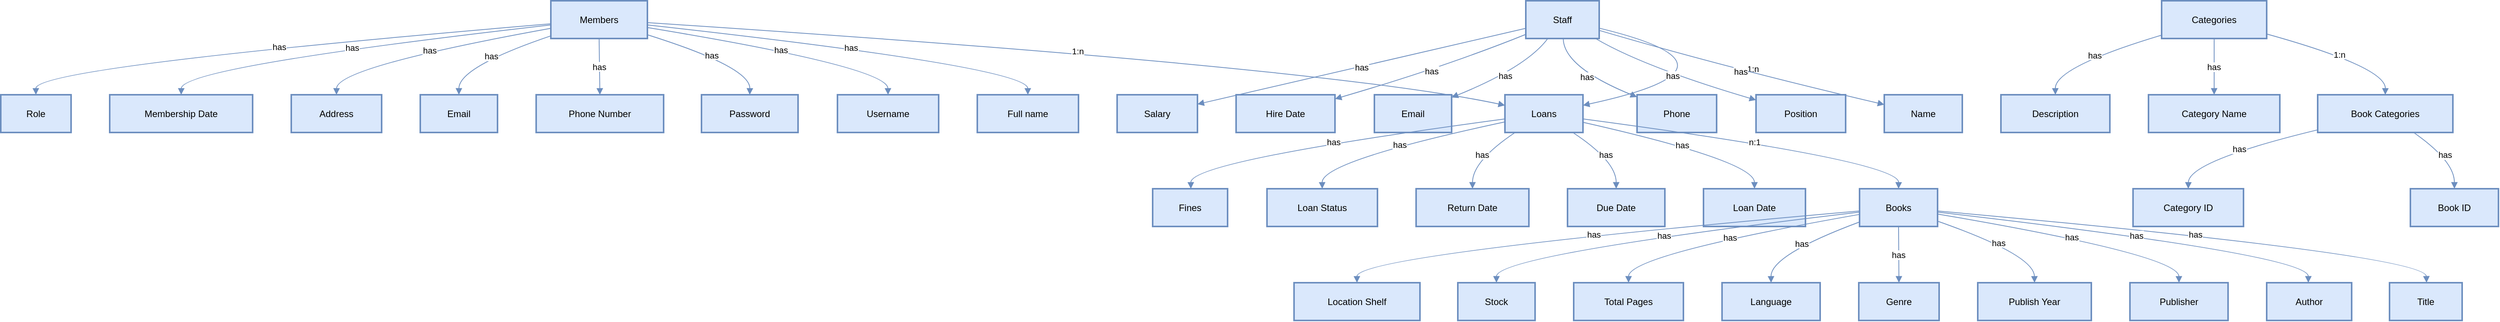 <mxfile version="24.7.17">
  <diagram name="Halaman-1" id="bVL-AQJpWsdC2754ss1q">
    <mxGraphModel grid="1" page="1" gridSize="10" guides="1" tooltips="1" connect="1" arrows="1" fold="1" pageScale="1" pageWidth="827" pageHeight="1169" math="0" shadow="0">
      <root>
        <mxCell id="0" />
        <mxCell id="1" parent="0" />
        <mxCell id="RF5eV9zY0-kpTHiVYETu-1" value="Members" style="whiteSpace=wrap;strokeWidth=2;fillColor=#dae8fc;strokeColor=#6c8ebf;" vertex="1" parent="1">
          <mxGeometry x="732" y="20" width="125" height="49" as="geometry" />
        </mxCell>
        <mxCell id="RF5eV9zY0-kpTHiVYETu-2" value="Loans" style="whiteSpace=wrap;strokeWidth=2;fillColor=#dae8fc;strokeColor=#6c8ebf;" vertex="1" parent="1">
          <mxGeometry x="1967" y="142" width="101" height="49" as="geometry" />
        </mxCell>
        <mxCell id="RF5eV9zY0-kpTHiVYETu-3" value="Full name" style="whiteSpace=wrap;strokeWidth=2;fillColor=#dae8fc;strokeColor=#6c8ebf;" vertex="1" parent="1">
          <mxGeometry x="1284" y="142" width="131" height="49" as="geometry" />
        </mxCell>
        <mxCell id="RF5eV9zY0-kpTHiVYETu-4" value="Username" style="whiteSpace=wrap;strokeWidth=2;fillColor=#dae8fc;strokeColor=#6c8ebf;" vertex="1" parent="1">
          <mxGeometry x="1103" y="142" width="131" height="49" as="geometry" />
        </mxCell>
        <mxCell id="RF5eV9zY0-kpTHiVYETu-5" value="Password" style="whiteSpace=wrap;strokeWidth=2;fillColor=#dae8fc;strokeColor=#6c8ebf;" vertex="1" parent="1">
          <mxGeometry x="927" y="142" width="125" height="49" as="geometry" />
        </mxCell>
        <mxCell id="RF5eV9zY0-kpTHiVYETu-6" value="Phone Number" style="whiteSpace=wrap;strokeWidth=2;fillColor=#dae8fc;strokeColor=#6c8ebf;" vertex="1" parent="1">
          <mxGeometry x="713" y="142" width="165" height="49" as="geometry" />
        </mxCell>
        <mxCell id="RF5eV9zY0-kpTHiVYETu-7" value="Email" style="whiteSpace=wrap;strokeWidth=2;fillColor=#dae8fc;strokeColor=#6c8ebf;" vertex="1" parent="1">
          <mxGeometry x="563" y="142" width="100" height="49" as="geometry" />
        </mxCell>
        <mxCell id="RF5eV9zY0-kpTHiVYETu-8" value="Address" style="whiteSpace=wrap;strokeWidth=2;fillColor=#dae8fc;strokeColor=#6c8ebf;" vertex="1" parent="1">
          <mxGeometry x="396" y="142" width="117" height="49" as="geometry" />
        </mxCell>
        <mxCell id="RF5eV9zY0-kpTHiVYETu-9" value="Membership Date" style="whiteSpace=wrap;strokeWidth=2;fillColor=#dae8fc;strokeColor=#6c8ebf;" vertex="1" parent="1">
          <mxGeometry x="161" y="142" width="185" height="49" as="geometry" />
        </mxCell>
        <mxCell id="RF5eV9zY0-kpTHiVYETu-10" value="Role" style="whiteSpace=wrap;strokeWidth=2;fillColor=#dae8fc;strokeColor=#6c8ebf;" vertex="1" parent="1">
          <mxGeometry x="20" y="142" width="91" height="49" as="geometry" />
        </mxCell>
        <mxCell id="RF5eV9zY0-kpTHiVYETu-11" value="Books" style="whiteSpace=wrap;strokeWidth=2;fillColor=#dae8fc;strokeColor=#6c8ebf;" vertex="1" parent="1">
          <mxGeometry x="2426" y="264" width="101" height="49" as="geometry" />
        </mxCell>
        <mxCell id="RF5eV9zY0-kpTHiVYETu-12" value="Loan Date" style="whiteSpace=wrap;strokeWidth=2;fillColor=#dae8fc;strokeColor=#6c8ebf;" vertex="1" parent="1">
          <mxGeometry x="2224" y="264" width="132" height="49" as="geometry" />
        </mxCell>
        <mxCell id="RF5eV9zY0-kpTHiVYETu-13" value="Due Date" style="whiteSpace=wrap;strokeWidth=2;fillColor=#dae8fc;strokeColor=#6c8ebf;" vertex="1" parent="1">
          <mxGeometry x="2048" y="264" width="126" height="49" as="geometry" />
        </mxCell>
        <mxCell id="RF5eV9zY0-kpTHiVYETu-14" value="Return Date" style="whiteSpace=wrap;strokeWidth=2;fillColor=#dae8fc;strokeColor=#6c8ebf;" vertex="1" parent="1">
          <mxGeometry x="1852" y="264" width="146" height="49" as="geometry" />
        </mxCell>
        <mxCell id="RF5eV9zY0-kpTHiVYETu-15" value="Loan Status" style="whiteSpace=wrap;strokeWidth=2;fillColor=#dae8fc;strokeColor=#6c8ebf;" vertex="1" parent="1">
          <mxGeometry x="1659" y="264" width="143" height="49" as="geometry" />
        </mxCell>
        <mxCell id="RF5eV9zY0-kpTHiVYETu-16" value="Fines" style="whiteSpace=wrap;strokeWidth=2;fillColor=#dae8fc;strokeColor=#6c8ebf;" vertex="1" parent="1">
          <mxGeometry x="1511" y="264" width="97" height="49" as="geometry" />
        </mxCell>
        <mxCell id="RF5eV9zY0-kpTHiVYETu-17" value="Title" style="whiteSpace=wrap;strokeWidth=2;fillColor=#dae8fc;strokeColor=#6c8ebf;" vertex="1" parent="1">
          <mxGeometry x="3112" y="386" width="94" height="49" as="geometry" />
        </mxCell>
        <mxCell id="RF5eV9zY0-kpTHiVYETu-18" value="Author" style="whiteSpace=wrap;strokeWidth=2;fillColor=#dae8fc;strokeColor=#6c8ebf;" vertex="1" parent="1">
          <mxGeometry x="2953" y="386" width="110" height="49" as="geometry" />
        </mxCell>
        <mxCell id="RF5eV9zY0-kpTHiVYETu-19" value="Publisher" style="whiteSpace=wrap;strokeWidth=2;fillColor=#dae8fc;strokeColor=#6c8ebf;" vertex="1" parent="1">
          <mxGeometry x="2776" y="386" width="127" height="49" as="geometry" />
        </mxCell>
        <mxCell id="RF5eV9zY0-kpTHiVYETu-20" value="Publish Year" style="whiteSpace=wrap;strokeWidth=2;fillColor=#dae8fc;strokeColor=#6c8ebf;" vertex="1" parent="1">
          <mxGeometry x="2579" y="386" width="147" height="49" as="geometry" />
        </mxCell>
        <mxCell id="RF5eV9zY0-kpTHiVYETu-21" value="Genre" style="whiteSpace=wrap;strokeWidth=2;fillColor=#dae8fc;strokeColor=#6c8ebf;" vertex="1" parent="1">
          <mxGeometry x="2425" y="386" width="104" height="49" as="geometry" />
        </mxCell>
        <mxCell id="RF5eV9zY0-kpTHiVYETu-22" value="Language" style="whiteSpace=wrap;strokeWidth=2;fillColor=#dae8fc;strokeColor=#6c8ebf;" vertex="1" parent="1">
          <mxGeometry x="2248" y="386" width="127" height="49" as="geometry" />
        </mxCell>
        <mxCell id="RF5eV9zY0-kpTHiVYETu-23" value="Total Pages" style="whiteSpace=wrap;strokeWidth=2;fillColor=#dae8fc;strokeColor=#6c8ebf;" vertex="1" parent="1">
          <mxGeometry x="2056" y="386" width="142" height="49" as="geometry" />
        </mxCell>
        <mxCell id="RF5eV9zY0-kpTHiVYETu-24" value="Stock" style="whiteSpace=wrap;strokeWidth=2;fillColor=#dae8fc;strokeColor=#6c8ebf;" vertex="1" parent="1">
          <mxGeometry x="1906" y="386" width="100" height="49" as="geometry" />
        </mxCell>
        <mxCell id="RF5eV9zY0-kpTHiVYETu-25" value="Location Shelf" style="whiteSpace=wrap;strokeWidth=2;fillColor=#dae8fc;strokeColor=#6c8ebf;" vertex="1" parent="1">
          <mxGeometry x="1694" y="386" width="163" height="49" as="geometry" />
        </mxCell>
        <mxCell id="RF5eV9zY0-kpTHiVYETu-26" value="Staff" style="whiteSpace=wrap;strokeWidth=2;fillColor=#dae8fc;strokeColor=#6c8ebf;" vertex="1" parent="1">
          <mxGeometry x="1994" y="20" width="95" height="49" as="geometry" />
        </mxCell>
        <mxCell id="RF5eV9zY0-kpTHiVYETu-27" value="Name" style="whiteSpace=wrap;strokeWidth=2;fillColor=#dae8fc;strokeColor=#6c8ebf;" vertex="1" parent="1">
          <mxGeometry x="2458" y="142" width="101" height="49" as="geometry" />
        </mxCell>
        <mxCell id="RF5eV9zY0-kpTHiVYETu-28" value="Position" style="whiteSpace=wrap;strokeWidth=2;fillColor=#dae8fc;strokeColor=#6c8ebf;" vertex="1" parent="1">
          <mxGeometry x="2292" y="142" width="116" height="49" as="geometry" />
        </mxCell>
        <mxCell id="RF5eV9zY0-kpTHiVYETu-29" value="Phone" style="whiteSpace=wrap;strokeWidth=2;fillColor=#dae8fc;strokeColor=#6c8ebf;" vertex="1" parent="1">
          <mxGeometry x="2138" y="142" width="103" height="49" as="geometry" />
        </mxCell>
        <mxCell id="RF5eV9zY0-kpTHiVYETu-30" value="Email" style="whiteSpace=wrap;strokeWidth=2;fillColor=#dae8fc;strokeColor=#6c8ebf;" vertex="1" parent="1">
          <mxGeometry x="1798" y="142" width="100" height="49" as="geometry" />
        </mxCell>
        <mxCell id="RF5eV9zY0-kpTHiVYETu-31" value="Hire Date" style="whiteSpace=wrap;strokeWidth=2;fillColor=#dae8fc;strokeColor=#6c8ebf;" vertex="1" parent="1">
          <mxGeometry x="1619" y="142" width="128" height="49" as="geometry" />
        </mxCell>
        <mxCell id="RF5eV9zY0-kpTHiVYETu-32" value="Salary" style="whiteSpace=wrap;strokeWidth=2;fillColor=#dae8fc;strokeColor=#6c8ebf;" vertex="1" parent="1">
          <mxGeometry x="1465" y="142" width="104" height="49" as="geometry" />
        </mxCell>
        <mxCell id="RF5eV9zY0-kpTHiVYETu-33" value="Categories" style="whiteSpace=wrap;strokeWidth=2;fillColor=#dae8fc;strokeColor=#6c8ebf;" vertex="1" parent="1">
          <mxGeometry x="2817" y="20" width="136" height="49" as="geometry" />
        </mxCell>
        <mxCell id="RF5eV9zY0-kpTHiVYETu-34" value="Book Categories" style="whiteSpace=wrap;strokeWidth=2;fillColor=#dae8fc;strokeColor=#6c8ebf;" vertex="1" parent="1">
          <mxGeometry x="3019" y="142" width="175" height="49" as="geometry" />
        </mxCell>
        <mxCell id="RF5eV9zY0-kpTHiVYETu-35" value="Book ID" style="whiteSpace=wrap;strokeWidth=2;fillColor=#dae8fc;strokeColor=#6c8ebf;" vertex="1" parent="1">
          <mxGeometry x="3139" y="264" width="114" height="49" as="geometry" />
        </mxCell>
        <mxCell id="RF5eV9zY0-kpTHiVYETu-36" value="Category ID" style="whiteSpace=wrap;strokeWidth=2;fillColor=#dae8fc;strokeColor=#6c8ebf;" vertex="1" parent="1">
          <mxGeometry x="2780" y="264" width="143" height="49" as="geometry" />
        </mxCell>
        <mxCell id="RF5eV9zY0-kpTHiVYETu-37" value="Category Name" style="whiteSpace=wrap;strokeWidth=2;fillColor=#dae8fc;strokeColor=#6c8ebf;" vertex="1" parent="1">
          <mxGeometry x="2800" y="142" width="170" height="49" as="geometry" />
        </mxCell>
        <mxCell id="RF5eV9zY0-kpTHiVYETu-38" value="Description" style="whiteSpace=wrap;strokeWidth=2;fillColor=#dae8fc;strokeColor=#6c8ebf;" vertex="1" parent="1">
          <mxGeometry x="2609" y="142" width="141" height="49" as="geometry" />
        </mxCell>
        <mxCell id="RF5eV9zY0-kpTHiVYETu-39" value="1:n" style="curved=1;startArrow=none;endArrow=block;exitX=1;exitY=0.58;entryX=0;entryY=0.28;rounded=0;fillColor=#dae8fc;strokeColor=#6c8ebf;" edge="1" parent="1" source="RF5eV9zY0-kpTHiVYETu-1" target="RF5eV9zY0-kpTHiVYETu-2">
          <mxGeometry relative="1" as="geometry">
            <Array as="points">
              <mxPoint x="1734" y="106" />
            </Array>
          </mxGeometry>
        </mxCell>
        <mxCell id="RF5eV9zY0-kpTHiVYETu-40" value="has" style="curved=1;startArrow=none;endArrow=block;exitX=1;exitY=0.64;entryX=0.5;entryY=0;rounded=0;fillColor=#dae8fc;strokeColor=#6c8ebf;" edge="1" parent="1" source="RF5eV9zY0-kpTHiVYETu-1" target="RF5eV9zY0-kpTHiVYETu-3">
          <mxGeometry relative="1" as="geometry">
            <Array as="points">
              <mxPoint x="1349" y="106" />
            </Array>
          </mxGeometry>
        </mxCell>
        <mxCell id="RF5eV9zY0-kpTHiVYETu-41" value="has" style="curved=1;startArrow=none;endArrow=block;exitX=1;exitY=0.71;entryX=0.5;entryY=0;rounded=0;fillColor=#dae8fc;strokeColor=#6c8ebf;" edge="1" parent="1" source="RF5eV9zY0-kpTHiVYETu-1" target="RF5eV9zY0-kpTHiVYETu-4">
          <mxGeometry relative="1" as="geometry">
            <Array as="points">
              <mxPoint x="1168" y="106" />
            </Array>
          </mxGeometry>
        </mxCell>
        <mxCell id="RF5eV9zY0-kpTHiVYETu-42" value="has" style="curved=1;startArrow=none;endArrow=block;exitX=1;exitY=0.9;entryX=0.5;entryY=0;rounded=0;fillColor=#dae8fc;strokeColor=#6c8ebf;" edge="1" parent="1" source="RF5eV9zY0-kpTHiVYETu-1" target="RF5eV9zY0-kpTHiVYETu-5">
          <mxGeometry relative="1" as="geometry">
            <Array as="points">
              <mxPoint x="990" y="106" />
            </Array>
          </mxGeometry>
        </mxCell>
        <mxCell id="RF5eV9zY0-kpTHiVYETu-43" value="has" style="curved=1;startArrow=none;endArrow=block;exitX=0.5;exitY=1;entryX=0.5;entryY=0;rounded=0;fillColor=#dae8fc;strokeColor=#6c8ebf;" edge="1" parent="1" source="RF5eV9zY0-kpTHiVYETu-1" target="RF5eV9zY0-kpTHiVYETu-6">
          <mxGeometry relative="1" as="geometry">
            <Array as="points">
              <mxPoint x="795" y="106" />
            </Array>
          </mxGeometry>
        </mxCell>
        <mxCell id="RF5eV9zY0-kpTHiVYETu-44" value="has" style="curved=1;startArrow=none;endArrow=block;exitX=0;exitY=0.93;entryX=0.5;entryY=0;rounded=0;fillColor=#dae8fc;strokeColor=#6c8ebf;" edge="1" parent="1" source="RF5eV9zY0-kpTHiVYETu-1" target="RF5eV9zY0-kpTHiVYETu-7">
          <mxGeometry relative="1" as="geometry">
            <Array as="points">
              <mxPoint x="613" y="106" />
            </Array>
          </mxGeometry>
        </mxCell>
        <mxCell id="RF5eV9zY0-kpTHiVYETu-45" value="has" style="curved=1;startArrow=none;endArrow=block;exitX=0;exitY=0.73;entryX=0.5;entryY=0;rounded=0;fillColor=#dae8fc;strokeColor=#6c8ebf;" edge="1" parent="1" source="RF5eV9zY0-kpTHiVYETu-1" target="RF5eV9zY0-kpTHiVYETu-8">
          <mxGeometry relative="1" as="geometry">
            <Array as="points">
              <mxPoint x="455" y="106" />
            </Array>
          </mxGeometry>
        </mxCell>
        <mxCell id="RF5eV9zY0-kpTHiVYETu-46" value="has" style="curved=1;startArrow=none;endArrow=block;exitX=0;exitY=0.64;entryX=0.5;entryY=0;rounded=0;fillColor=#dae8fc;strokeColor=#6c8ebf;" edge="1" parent="1" source="RF5eV9zY0-kpTHiVYETu-1" target="RF5eV9zY0-kpTHiVYETu-9">
          <mxGeometry relative="1" as="geometry">
            <Array as="points">
              <mxPoint x="254" y="106" />
            </Array>
          </mxGeometry>
        </mxCell>
        <mxCell id="RF5eV9zY0-kpTHiVYETu-47" value="has" style="curved=1;startArrow=none;endArrow=block;exitX=0;exitY=0.61;entryX=0.5;entryY=0;rounded=0;fillColor=#dae8fc;strokeColor=#6c8ebf;" edge="1" parent="1" source="RF5eV9zY0-kpTHiVYETu-1" target="RF5eV9zY0-kpTHiVYETu-10">
          <mxGeometry relative="1" as="geometry">
            <Array as="points">
              <mxPoint x="65" y="106" />
            </Array>
          </mxGeometry>
        </mxCell>
        <mxCell id="RF5eV9zY0-kpTHiVYETu-48" value="n:1" style="curved=1;startArrow=none;endArrow=block;exitX=1;exitY=0.64;entryX=0.5;entryY=0;rounded=0;fillColor=#dae8fc;strokeColor=#6c8ebf;" edge="1" parent="1" source="RF5eV9zY0-kpTHiVYETu-2" target="RF5eV9zY0-kpTHiVYETu-11">
          <mxGeometry relative="1" as="geometry">
            <Array as="points">
              <mxPoint x="2477" y="228" />
            </Array>
          </mxGeometry>
        </mxCell>
        <mxCell id="RF5eV9zY0-kpTHiVYETu-49" value="has" style="curved=1;startArrow=none;endArrow=block;exitX=1;exitY=0.73;entryX=0.5;entryY=0;rounded=0;fillColor=#dae8fc;strokeColor=#6c8ebf;" edge="1" parent="1" source="RF5eV9zY0-kpTHiVYETu-2" target="RF5eV9zY0-kpTHiVYETu-12">
          <mxGeometry relative="1" as="geometry">
            <Array as="points">
              <mxPoint x="2290" y="228" />
            </Array>
          </mxGeometry>
        </mxCell>
        <mxCell id="RF5eV9zY0-kpTHiVYETu-50" value="has" style="curved=1;startArrow=none;endArrow=block;exitX=0.87;exitY=1;entryX=0.5;entryY=0;rounded=0;fillColor=#dae8fc;strokeColor=#6c8ebf;" edge="1" parent="1" source="RF5eV9zY0-kpTHiVYETu-2" target="RF5eV9zY0-kpTHiVYETu-13">
          <mxGeometry relative="1" as="geometry">
            <Array as="points">
              <mxPoint x="2111" y="228" />
            </Array>
          </mxGeometry>
        </mxCell>
        <mxCell id="RF5eV9zY0-kpTHiVYETu-51" value="has" style="curved=1;startArrow=none;endArrow=block;exitX=0.13;exitY=1;entryX=0.5;entryY=0;rounded=0;fillColor=#dae8fc;strokeColor=#6c8ebf;" edge="1" parent="1" source="RF5eV9zY0-kpTHiVYETu-2" target="RF5eV9zY0-kpTHiVYETu-14">
          <mxGeometry relative="1" as="geometry">
            <Array as="points">
              <mxPoint x="1925" y="228" />
            </Array>
          </mxGeometry>
        </mxCell>
        <mxCell id="RF5eV9zY0-kpTHiVYETu-52" value="has" style="curved=1;startArrow=none;endArrow=block;exitX=0;exitY=0.72;entryX=0.5;entryY=0;rounded=0;fillColor=#dae8fc;strokeColor=#6c8ebf;" edge="1" parent="1" source="RF5eV9zY0-kpTHiVYETu-2" target="RF5eV9zY0-kpTHiVYETu-15">
          <mxGeometry relative="1" as="geometry">
            <Array as="points">
              <mxPoint x="1730" y="228" />
            </Array>
          </mxGeometry>
        </mxCell>
        <mxCell id="RF5eV9zY0-kpTHiVYETu-53" value="has" style="curved=1;startArrow=none;endArrow=block;exitX=0;exitY=0.64;entryX=0.51;entryY=0;rounded=0;fillColor=#dae8fc;strokeColor=#6c8ebf;" edge="1" parent="1" source="RF5eV9zY0-kpTHiVYETu-2" target="RF5eV9zY0-kpTHiVYETu-16">
          <mxGeometry relative="1" as="geometry">
            <Array as="points">
              <mxPoint x="1560" y="228" />
            </Array>
          </mxGeometry>
        </mxCell>
        <mxCell id="RF5eV9zY0-kpTHiVYETu-54" value="has" style="curved=1;startArrow=none;endArrow=block;exitX=1;exitY=0.59;entryX=0.51;entryY=0;rounded=0;fillColor=#dae8fc;strokeColor=#6c8ebf;" edge="1" parent="1" source="RF5eV9zY0-kpTHiVYETu-11" target="RF5eV9zY0-kpTHiVYETu-17">
          <mxGeometry relative="1" as="geometry">
            <Array as="points">
              <mxPoint x="3159" y="350" />
            </Array>
          </mxGeometry>
        </mxCell>
        <mxCell id="RF5eV9zY0-kpTHiVYETu-55" value="has" style="curved=1;startArrow=none;endArrow=block;exitX=1;exitY=0.62;entryX=0.49;entryY=0;rounded=0;fillColor=#dae8fc;strokeColor=#6c8ebf;" edge="1" parent="1" source="RF5eV9zY0-kpTHiVYETu-11" target="RF5eV9zY0-kpTHiVYETu-18">
          <mxGeometry relative="1" as="geometry">
            <Array as="points">
              <mxPoint x="3007" y="350" />
            </Array>
          </mxGeometry>
        </mxCell>
        <mxCell id="RF5eV9zY0-kpTHiVYETu-56" value="has" style="curved=1;startArrow=none;endArrow=block;exitX=1;exitY=0.67;entryX=0.5;entryY=0;rounded=0;fillColor=#dae8fc;strokeColor=#6c8ebf;" edge="1" parent="1" source="RF5eV9zY0-kpTHiVYETu-11" target="RF5eV9zY0-kpTHiVYETu-19">
          <mxGeometry relative="1" as="geometry">
            <Array as="points">
              <mxPoint x="2839" y="350" />
            </Array>
          </mxGeometry>
        </mxCell>
        <mxCell id="RF5eV9zY0-kpTHiVYETu-57" value="has" style="curved=1;startArrow=none;endArrow=block;exitX=1;exitY=0.86;entryX=0.5;entryY=0;rounded=0;fillColor=#dae8fc;strokeColor=#6c8ebf;" edge="1" parent="1" source="RF5eV9zY0-kpTHiVYETu-11" target="RF5eV9zY0-kpTHiVYETu-20">
          <mxGeometry relative="1" as="geometry">
            <Array as="points">
              <mxPoint x="2652" y="350" />
            </Array>
          </mxGeometry>
        </mxCell>
        <mxCell id="RF5eV9zY0-kpTHiVYETu-58" value="has" style="curved=1;startArrow=none;endArrow=block;exitX=0.5;exitY=1;entryX=0.5;entryY=0;rounded=0;fillColor=#dae8fc;strokeColor=#6c8ebf;" edge="1" parent="1" source="RF5eV9zY0-kpTHiVYETu-11" target="RF5eV9zY0-kpTHiVYETu-21">
          <mxGeometry relative="1" as="geometry">
            <Array as="points" />
          </mxGeometry>
        </mxCell>
        <mxCell id="RF5eV9zY0-kpTHiVYETu-59" value="has" style="curved=1;startArrow=none;endArrow=block;exitX=0;exitY=0.88;entryX=0.5;entryY=0;rounded=0;fillColor=#dae8fc;strokeColor=#6c8ebf;" edge="1" parent="1" source="RF5eV9zY0-kpTHiVYETu-11" target="RF5eV9zY0-kpTHiVYETu-22">
          <mxGeometry relative="1" as="geometry">
            <Array as="points">
              <mxPoint x="2311" y="350" />
            </Array>
          </mxGeometry>
        </mxCell>
        <mxCell id="RF5eV9zY0-kpTHiVYETu-60" value="has" style="curved=1;startArrow=none;endArrow=block;exitX=0;exitY=0.68;entryX=0.5;entryY=0;rounded=0;fillColor=#dae8fc;strokeColor=#6c8ebf;" edge="1" parent="1" source="RF5eV9zY0-kpTHiVYETu-11" target="RF5eV9zY0-kpTHiVYETu-23">
          <mxGeometry relative="1" as="geometry">
            <Array as="points">
              <mxPoint x="2127" y="350" />
            </Array>
          </mxGeometry>
        </mxCell>
        <mxCell id="RF5eV9zY0-kpTHiVYETu-61" value="has" style="curved=1;startArrow=none;endArrow=block;exitX=0;exitY=0.62;entryX=0.5;entryY=0;rounded=0;fillColor=#dae8fc;strokeColor=#6c8ebf;" edge="1" parent="1" source="RF5eV9zY0-kpTHiVYETu-11" target="RF5eV9zY0-kpTHiVYETu-24">
          <mxGeometry relative="1" as="geometry">
            <Array as="points">
              <mxPoint x="1956" y="350" />
            </Array>
          </mxGeometry>
        </mxCell>
        <mxCell id="RF5eV9zY0-kpTHiVYETu-62" value="has" style="curved=1;startArrow=none;endArrow=block;exitX=0;exitY=0.59;entryX=0.5;entryY=0;rounded=0;fillColor=#dae8fc;strokeColor=#6c8ebf;" edge="1" parent="1" source="RF5eV9zY0-kpTHiVYETu-11" target="RF5eV9zY0-kpTHiVYETu-25">
          <mxGeometry relative="1" as="geometry">
            <Array as="points">
              <mxPoint x="1775" y="350" />
            </Array>
          </mxGeometry>
        </mxCell>
        <mxCell id="RF5eV9zY0-kpTHiVYETu-63" value="1:n" style="curved=1;startArrow=none;endArrow=block;exitX=1.01;exitY=0.73;entryX=1;entryY=0.28;rounded=0;fillColor=#dae8fc;strokeColor=#6c8ebf;" edge="1" parent="1" source="RF5eV9zY0-kpTHiVYETu-26" target="RF5eV9zY0-kpTHiVYETu-2">
          <mxGeometry relative="1" as="geometry">
            <Array as="points">
              <mxPoint x="2298" y="106" />
            </Array>
          </mxGeometry>
        </mxCell>
        <mxCell id="RF5eV9zY0-kpTHiVYETu-64" value="has" style="curved=1;startArrow=none;endArrow=block;exitX=1.01;exitY=0.79;entryX=0;entryY=0.26;rounded=0;fillColor=#dae8fc;strokeColor=#6c8ebf;" edge="1" parent="1" source="RF5eV9zY0-kpTHiVYETu-26" target="RF5eV9zY0-kpTHiVYETu-27">
          <mxGeometry relative="1" as="geometry">
            <Array as="points">
              <mxPoint x="2250" y="106" />
            </Array>
          </mxGeometry>
        </mxCell>
        <mxCell id="RF5eV9zY0-kpTHiVYETu-65" value="has" style="curved=1;startArrow=none;endArrow=block;exitX=0.95;exitY=1;entryX=0;entryY=0.14;rounded=0;fillColor=#dae8fc;strokeColor=#6c8ebf;" edge="1" parent="1" source="RF5eV9zY0-kpTHiVYETu-26" target="RF5eV9zY0-kpTHiVYETu-28">
          <mxGeometry relative="1" as="geometry">
            <Array as="points">
              <mxPoint x="2147" y="106" />
            </Array>
          </mxGeometry>
        </mxCell>
        <mxCell id="RF5eV9zY0-kpTHiVYETu-66" value="has" style="curved=1;startArrow=none;endArrow=block;exitX=0.51;exitY=1;entryX=0;entryY=0.06;rounded=0;fillColor=#dae8fc;strokeColor=#6c8ebf;" edge="1" parent="1" source="RF5eV9zY0-kpTHiVYETu-26" target="RF5eV9zY0-kpTHiVYETu-29">
          <mxGeometry relative="1" as="geometry">
            <Array as="points">
              <mxPoint x="2043" y="106" />
            </Array>
          </mxGeometry>
        </mxCell>
        <mxCell id="RF5eV9zY0-kpTHiVYETu-67" value="has" style="curved=1;startArrow=none;endArrow=block;exitX=0.3;exitY=1;entryX=0.99;entryY=0.08;rounded=0;fillColor=#dae8fc;strokeColor=#6c8ebf;" edge="1" parent="1" source="RF5eV9zY0-kpTHiVYETu-26" target="RF5eV9zY0-kpTHiVYETu-30">
          <mxGeometry relative="1" as="geometry">
            <Array as="points">
              <mxPoint x="1995" y="106" />
            </Array>
          </mxGeometry>
        </mxCell>
        <mxCell id="RF5eV9zY0-kpTHiVYETu-68" value="has" style="curved=1;startArrow=none;endArrow=block;exitX=0;exitY=0.89;entryX=1;entryY=0.11;rounded=0;fillColor=#dae8fc;strokeColor=#6c8ebf;" edge="1" parent="1" source="RF5eV9zY0-kpTHiVYETu-26" target="RF5eV9zY0-kpTHiVYETu-31">
          <mxGeometry relative="1" as="geometry">
            <Array as="points">
              <mxPoint x="1889" y="106" />
            </Array>
          </mxGeometry>
        </mxCell>
        <mxCell id="RF5eV9zY0-kpTHiVYETu-69" value="has" style="curved=1;startArrow=none;endArrow=block;exitX=0;exitY=0.73;entryX=1;entryY=0.25;rounded=0;fillColor=#dae8fc;strokeColor=#6c8ebf;" edge="1" parent="1" source="RF5eV9zY0-kpTHiVYETu-26" target="RF5eV9zY0-kpTHiVYETu-32">
          <mxGeometry relative="1" as="geometry">
            <Array as="points">
              <mxPoint x="1781" y="106" />
            </Array>
          </mxGeometry>
        </mxCell>
        <mxCell id="RF5eV9zY0-kpTHiVYETu-70" value="1:n" style="curved=1;startArrow=none;endArrow=block;exitX=1;exitY=0.88;entryX=0.5;entryY=0;rounded=0;fillColor=#dae8fc;strokeColor=#6c8ebf;" edge="1" parent="1" source="RF5eV9zY0-kpTHiVYETu-33" target="RF5eV9zY0-kpTHiVYETu-34">
          <mxGeometry relative="1" as="geometry">
            <Array as="points">
              <mxPoint x="3107" y="106" />
            </Array>
          </mxGeometry>
        </mxCell>
        <mxCell id="RF5eV9zY0-kpTHiVYETu-71" value="has" style="curved=1;startArrow=none;endArrow=block;exitX=0.71;exitY=1;entryX=0.5;entryY=0;rounded=0;fillColor=#dae8fc;strokeColor=#6c8ebf;" edge="1" parent="1" source="RF5eV9zY0-kpTHiVYETu-34" target="RF5eV9zY0-kpTHiVYETu-35">
          <mxGeometry relative="1" as="geometry">
            <Array as="points">
              <mxPoint x="3196" y="228" />
            </Array>
          </mxGeometry>
        </mxCell>
        <mxCell id="RF5eV9zY0-kpTHiVYETu-72" value="has" style="curved=1;startArrow=none;endArrow=block;exitX=0;exitY=0.93;entryX=0.5;entryY=0;rounded=0;fillColor=#dae8fc;strokeColor=#6c8ebf;" edge="1" parent="1" source="RF5eV9zY0-kpTHiVYETu-34" target="RF5eV9zY0-kpTHiVYETu-36">
          <mxGeometry relative="1" as="geometry">
            <Array as="points">
              <mxPoint x="2852" y="228" />
            </Array>
          </mxGeometry>
        </mxCell>
        <mxCell id="RF5eV9zY0-kpTHiVYETu-73" value="has" style="curved=1;startArrow=none;endArrow=block;exitX=0.5;exitY=1;entryX=0.5;entryY=0;rounded=0;fillColor=#dae8fc;strokeColor=#6c8ebf;" edge="1" parent="1" source="RF5eV9zY0-kpTHiVYETu-33" target="RF5eV9zY0-kpTHiVYETu-37">
          <mxGeometry relative="1" as="geometry">
            <Array as="points" />
          </mxGeometry>
        </mxCell>
        <mxCell id="RF5eV9zY0-kpTHiVYETu-74" value="has" style="curved=1;startArrow=none;endArrow=block;exitX=0;exitY=0.91;entryX=0.5;entryY=0;rounded=0;fillColor=#dae8fc;strokeColor=#6c8ebf;" edge="1" parent="1" source="RF5eV9zY0-kpTHiVYETu-33" target="RF5eV9zY0-kpTHiVYETu-38">
          <mxGeometry relative="1" as="geometry">
            <Array as="points">
              <mxPoint x="2679" y="106" />
            </Array>
          </mxGeometry>
        </mxCell>
      </root>
    </mxGraphModel>
  </diagram>
</mxfile>
